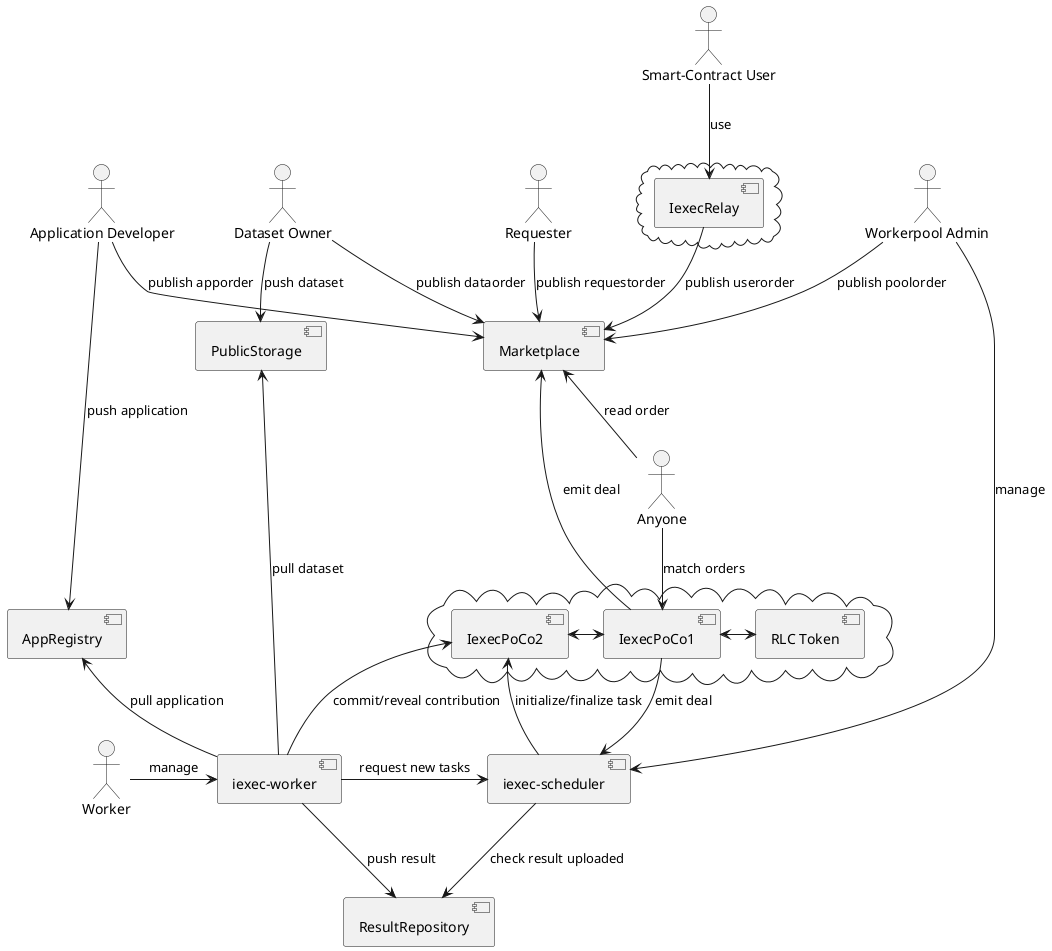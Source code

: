 @startuml
:iExecSCUser: as "Smart-Contract User"
:AppProvider: as "Application Developer"
:DatasetProvider: as "Dataset Owner"
:WorkerpoolAdmin: as "Workerpool Admin"
:WorkerAdmin: as "Worker"
:Requester:
:Anyone:
cloud {
    [IexecRelay]
}
component [IexecRelay]
iExecSCUser -down-> [IexecRelay]: use
component [Marketplace]
[IexecRelay] -down-> [Marketplace]: publish userorder
AppProvider -down-> [Marketplace]: publish apporder
DatasetProvider -down-> [Marketplace]: publish dataorder
WorkerpoolAdmin -down-> [Marketplace]: publish poolorder
Requester  -down-> [Marketplace]: publish requestorder
Anyone -up-> [Marketplace]: read order
cloud {
    [IexecPoCo1]
    [IexecPoCo2]
    [RLC Token]
}
component [IexecPoCo1]
component [IexecPoCo2]
component [RLC Token]
[IexecPoCo2] <-right-> [IexecPoCo1]
[IexecPoCo1] <-right-> [RLC Token]
Anyone -down-> [IexecPoCo1]: match orders
[IexecPoCo1] -up-> [Marketplace]: emit deal
[IexecPoCo1] -up-> [iexec-scheduler]: emit deal
[iexec-scheduler] -up-> [IexecPoCo2]: initialize/finalize task
[iexec-worker] -up-> [IexecPoCo2]: commit/reveal contribution
component [AppRegistry]
component [PublicStorage]
component [iexec-scheduler]
component [iexec-worker]
component [ResultRepository]
AppProvider -down-> AppRegistry: push application
DatasetProvider -down-> PublicStorage: push dataset
WorkerpoolAdmin -down-> [iexec-scheduler]: manage
[WorkerAdmin] -right-> [iexec-worker]: manage
[iexec-worker] -right-> [iexec-scheduler]: request new tasks
[iexec-worker] -up-> [AppRegistry]: pull application
[iexec-worker] -up-> [PublicStorage]: pull dataset
[iexec-worker] -down-> [ResultRepository]: push result
[iexec-scheduler] -right-> [ResultRepository]: check result uploaded
@enduml

